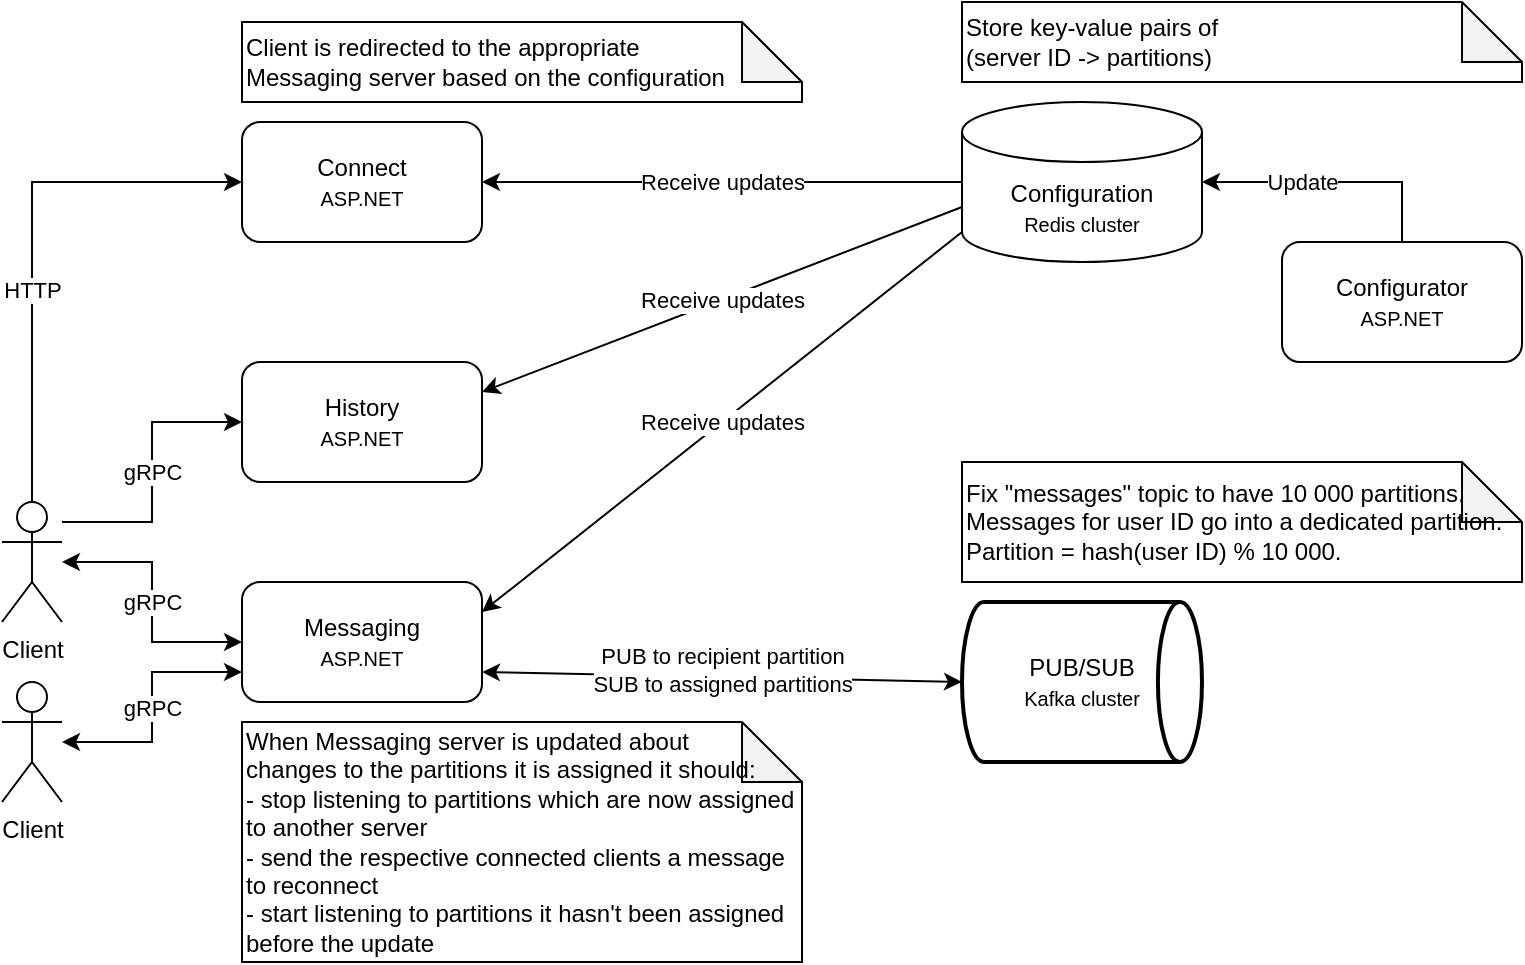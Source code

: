 <mxfile version="13.7.9" type="device"><diagram id="G4t1x3i_cumIOjZ8GDXV" name="Page-1"><mxGraphModel dx="1253" dy="982" grid="1" gridSize="10" guides="1" tooltips="1" connect="1" arrows="1" fold="1" page="1" pageScale="1" pageWidth="850" pageHeight="1100" math="0" shadow="0"><root><mxCell id="0"/><mxCell id="1" parent="0"/><mxCell id="4NMri5ObQx2eB0Vx6lmc-10" value="gRPC" style="edgeStyle=orthogonalEdgeStyle;rounded=0;orthogonalLoop=1;jettySize=auto;html=1;entryX=0;entryY=0.5;entryDx=0;entryDy=0;startArrow=classic;startFill=1;" parent="1" source="4NMri5ObQx2eB0Vx6lmc-1" target="4NMri5ObQx2eB0Vx6lmc-4" edge="1"><mxGeometry relative="1" as="geometry"/></mxCell><mxCell id="Gfm62hS2zhEuvZ2v64Gk-5" value="HTTP" style="edgeStyle=orthogonalEdgeStyle;rounded=0;orthogonalLoop=1;jettySize=auto;html=1;entryX=0;entryY=0.5;entryDx=0;entryDy=0;" parent="1" source="4NMri5ObQx2eB0Vx6lmc-1" target="Gfm62hS2zhEuvZ2v64Gk-1" edge="1"><mxGeometry x="-0.2" relative="1" as="geometry"><Array as="points"><mxPoint x="55" y="130"/></Array><mxPoint as="offset"/></mxGeometry></mxCell><mxCell id="oFcI5581ewMWiinqv_Lf-3" value="gRPC" style="edgeStyle=orthogonalEdgeStyle;rounded=0;orthogonalLoop=1;jettySize=auto;html=1;entryX=0;entryY=0.5;entryDx=0;entryDy=0;" edge="1" parent="1" source="4NMri5ObQx2eB0Vx6lmc-1" target="oFcI5581ewMWiinqv_Lf-1"><mxGeometry relative="1" as="geometry"><Array as="points"><mxPoint x="115" y="300"/><mxPoint x="115" y="250"/></Array></mxGeometry></mxCell><mxCell id="4NMri5ObQx2eB0Vx6lmc-1" value="Client" style="shape=umlActor;verticalLabelPosition=bottom;verticalAlign=top;html=1;outlineConnect=0;" parent="1" vertex="1"><mxGeometry x="40" y="290" width="30" height="60" as="geometry"/></mxCell><mxCell id="4NMri5ObQx2eB0Vx6lmc-13" value="gRPC" style="edgeStyle=orthogonalEdgeStyle;rounded=0;orthogonalLoop=1;jettySize=auto;html=1;entryX=0;entryY=0.75;entryDx=0;entryDy=0;startArrow=classic;startFill=1;" parent="1" source="4NMri5ObQx2eB0Vx6lmc-3" target="4NMri5ObQx2eB0Vx6lmc-4" edge="1"><mxGeometry relative="1" as="geometry"/></mxCell><mxCell id="4NMri5ObQx2eB0Vx6lmc-3" value="Client" style="shape=umlActor;verticalLabelPosition=bottom;verticalAlign=top;html=1;outlineConnect=0;" parent="1" vertex="1"><mxGeometry x="40" y="380" width="30" height="60" as="geometry"/></mxCell><mxCell id="4NMri5ObQx2eB0Vx6lmc-16" value="PUB to recipient partition&lt;br&gt;&lt;div&gt;SUB to assigned partitions&lt;/div&gt;" style="rounded=0;orthogonalLoop=1;jettySize=auto;html=1;entryX=0;entryY=0.5;entryDx=0;entryDy=0;entryPerimeter=0;startArrow=classic;startFill=1;exitX=1;exitY=0.75;exitDx=0;exitDy=0;" parent="1" source="4NMri5ObQx2eB0Vx6lmc-4" target="4NMri5ObQx2eB0Vx6lmc-9" edge="1"><mxGeometry x="-0.004" y="2" relative="1" as="geometry"><mxPoint y="-1" as="offset"/></mxGeometry></mxCell><mxCell id="4NMri5ObQx2eB0Vx6lmc-4" value="&lt;font style=&quot;font-size: 12px&quot;&gt;Messaging&lt;/font&gt;&lt;br&gt;&lt;font style=&quot;font-size: 10px&quot;&gt;ASP.NET&lt;/font&gt;" style="rounded=1;whiteSpace=wrap;html=1;" parent="1" vertex="1"><mxGeometry x="160" y="330" width="120" height="60" as="geometry"/></mxCell><mxCell id="4NMri5ObQx2eB0Vx6lmc-9" value="PUB/SUB&lt;br&gt;&lt;font style=&quot;font-size: 10px&quot;&gt;Kafka cluster&lt;/font&gt;" style="strokeWidth=2;html=1;shape=mxgraph.flowchart.direct_data;whiteSpace=wrap;" parent="1" vertex="1"><mxGeometry x="520" y="340" width="120" height="80" as="geometry"/></mxCell><mxCell id="QVO6qr5AluIkjkF2SAql-3" value="Receive updates" style="edgeStyle=orthogonalEdgeStyle;rounded=0;orthogonalLoop=1;jettySize=auto;html=1;entryX=0;entryY=0.5;entryDx=0;entryDy=0;entryPerimeter=0;exitX=1;exitY=0.5;exitDx=0;exitDy=0;startArrow=classic;startFill=1;endArrow=none;endFill=0;" parent="1" source="Gfm62hS2zhEuvZ2v64Gk-1" target="QVO6qr5AluIkjkF2SAql-2" edge="1"><mxGeometry relative="1" as="geometry"><Array as="points"><mxPoint x="400" y="130"/><mxPoint x="400" y="130"/></Array><mxPoint as="offset"/></mxGeometry></mxCell><mxCell id="Gfm62hS2zhEuvZ2v64Gk-1" value="&lt;font style=&quot;font-size: 12px&quot;&gt;Connect&lt;/font&gt;&lt;br&gt;&lt;font style=&quot;font-size: 10px&quot;&gt;ASP.NET&lt;/font&gt;" style="rounded=1;whiteSpace=wrap;html=1;" parent="1" vertex="1"><mxGeometry x="160" y="100" width="120" height="60" as="geometry"/></mxCell><mxCell id="QVO6qr5AluIkjkF2SAql-7" value="Update" style="edgeStyle=orthogonalEdgeStyle;rounded=0;orthogonalLoop=1;jettySize=auto;html=1;entryX=1;entryY=0.5;entryDx=0;entryDy=0;entryPerimeter=0;exitX=0.5;exitY=0;exitDx=0;exitDy=0;" parent="1" source="Gfm62hS2zhEuvZ2v64Gk-13" target="QVO6qr5AluIkjkF2SAql-2" edge="1"><mxGeometry x="0.231" relative="1" as="geometry"><mxPoint as="offset"/></mxGeometry></mxCell><mxCell id="Gfm62hS2zhEuvZ2v64Gk-13" value="Configurator&lt;br&gt;&lt;font style=&quot;font-size: 10px&quot;&gt;ASP.NET&lt;/font&gt;" style="rounded=1;whiteSpace=wrap;html=1;" parent="1" vertex="1"><mxGeometry x="680" y="160" width="120" height="60" as="geometry"/></mxCell><mxCell id="QVO6qr5AluIkjkF2SAql-1" value="Receive updates" style="endArrow=classic;html=1;exitX=0;exitY=1;exitDx=0;exitDy=-15;entryX=1;entryY=0.25;entryDx=0;entryDy=0;exitPerimeter=0;" parent="1" source="QVO6qr5AluIkjkF2SAql-2" target="4NMri5ObQx2eB0Vx6lmc-4" edge="1"><mxGeometry width="50" height="50" relative="1" as="geometry"><mxPoint x="200" y="170" as="sourcePoint"/><mxPoint x="200" y="250" as="targetPoint"/></mxGeometry></mxCell><mxCell id="QVO6qr5AluIkjkF2SAql-2" value="Configuration&lt;br&gt;&lt;font style=&quot;font-size: 10px&quot;&gt;Redis cluster&lt;/font&gt;" style="shape=cylinder3;whiteSpace=wrap;html=1;boundedLbl=1;backgroundOutline=1;size=15;" parent="1" vertex="1"><mxGeometry x="520" y="90" width="120" height="80" as="geometry"/></mxCell><mxCell id="zEOiwxzGmeE4_qA-A_0B-1" value="Fix &quot;messages&quot; topic to have 10 000 partitions.&lt;br&gt;Messages for user ID go into a dedicated partition.&lt;br&gt;Partition = hash(user ID) % 10 000." style="shape=note;whiteSpace=wrap;html=1;backgroundOutline=1;darkOpacity=0.05;align=left;" parent="1" vertex="1"><mxGeometry x="520" y="270" width="280" height="60" as="geometry"/></mxCell><mxCell id="zEOiwxzGmeE4_qA-A_0B-2" value="Store key-value pairs of&lt;br&gt;(server ID -&amp;gt; partitions)" style="shape=note;whiteSpace=wrap;html=1;backgroundOutline=1;darkOpacity=0.05;align=left;" parent="1" vertex="1"><mxGeometry x="520" y="40" width="280" height="40" as="geometry"/></mxCell><mxCell id="zEOiwxzGmeE4_qA-A_0B-3" value="Client is redirected to the appropriate&lt;br&gt;Messaging server based on the configuration" style="shape=note;whiteSpace=wrap;html=1;backgroundOutline=1;darkOpacity=0.05;align=left;" parent="1" vertex="1"><mxGeometry x="160" y="50" width="280" height="40" as="geometry"/></mxCell><mxCell id="FnrBHkyT911JiV9sgTZK-1" value="When Messaging server is updated about&lt;br&gt;changes to the partitions it is assigned it should:&lt;br&gt;- stop listening to partitions which are now assigned to another server&lt;br&gt;- send the respective connected clients a message to reconnect&lt;br&gt;- start listening to partitions it hasn't been assigned before the update" style="shape=note;whiteSpace=wrap;html=1;backgroundOutline=1;darkOpacity=0.05;align=left;" parent="1" vertex="1"><mxGeometry x="160" y="400" width="280" height="120" as="geometry"/></mxCell><mxCell id="oFcI5581ewMWiinqv_Lf-1" value="&lt;font style=&quot;font-size: 12px&quot;&gt;History&lt;/font&gt;&lt;br&gt;&lt;font style=&quot;font-size: 10px&quot;&gt;ASP.NET&lt;/font&gt;" style="rounded=1;whiteSpace=wrap;html=1;" vertex="1" parent="1"><mxGeometry x="160" y="220" width="120" height="60" as="geometry"/></mxCell><mxCell id="oFcI5581ewMWiinqv_Lf-2" value="Receive updates" style="endArrow=classic;html=1;exitX=0;exitY=0;exitDx=0;exitDy=52.5;entryX=1;entryY=0.25;entryDx=0;entryDy=0;exitPerimeter=0;" edge="1" parent="1" source="QVO6qr5AluIkjkF2SAql-2" target="oFcI5581ewMWiinqv_Lf-1"><mxGeometry width="50" height="50" relative="1" as="geometry"><mxPoint x="530" y="165" as="sourcePoint"/><mxPoint x="290" y="355" as="targetPoint"/></mxGeometry></mxCell></root></mxGraphModel></diagram></mxfile>